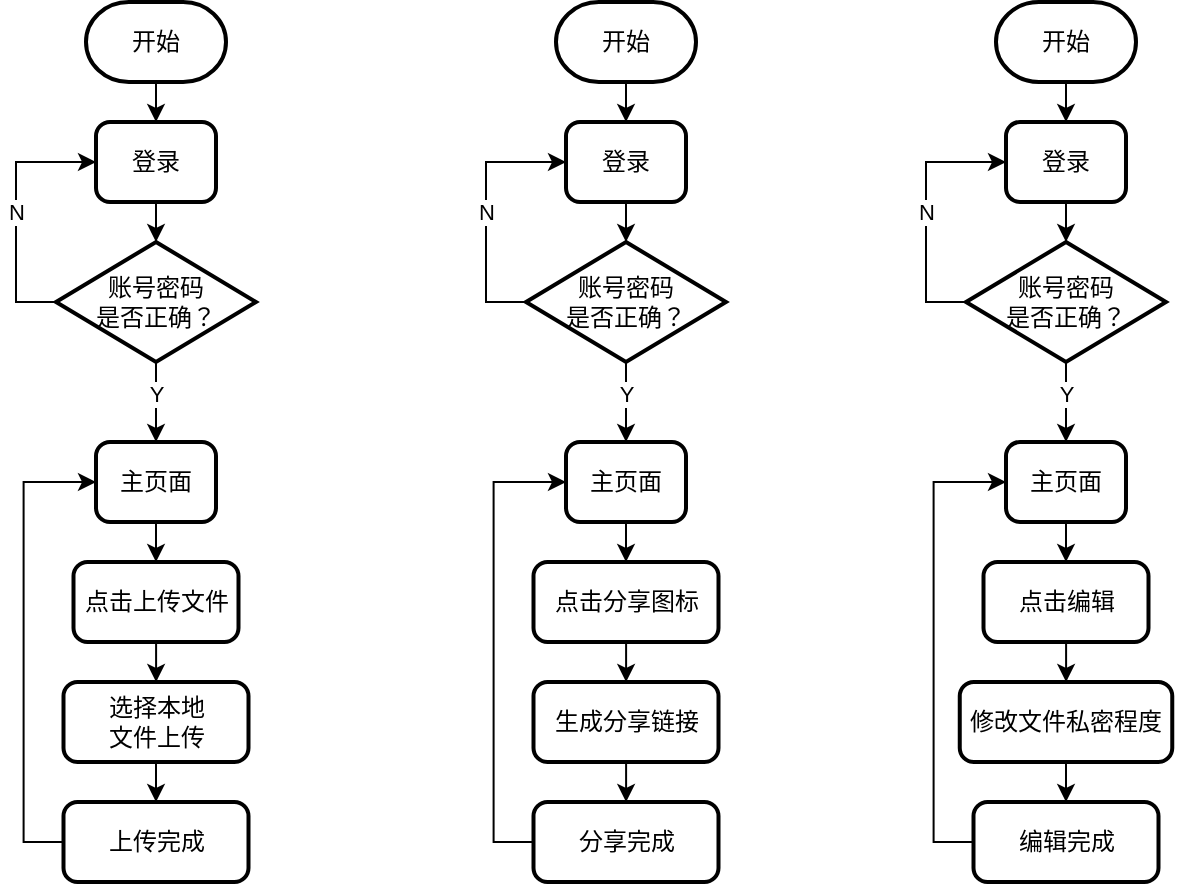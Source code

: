 <mxfile version="15.4.3" type="github">
  <diagram id="C5RBs43oDa-KdzZeNtuy" name="Page-1">
    <mxGraphModel dx="691" dy="471" grid="1" gridSize="10" guides="1" tooltips="1" connect="1" arrows="1" fold="1" page="1" pageScale="1" pageWidth="827" pageHeight="1169" math="0" shadow="0">
      <root>
        <mxCell id="WIyWlLk6GJQsqaUBKTNV-0" />
        <mxCell id="WIyWlLk6GJQsqaUBKTNV-1" parent="WIyWlLk6GJQsqaUBKTNV-0" />
        <mxCell id="cZjuI6zAztRCHfJ284af-0" style="edgeStyle=orthogonalEdgeStyle;rounded=0;orthogonalLoop=1;jettySize=auto;html=1;" edge="1" parent="WIyWlLk6GJQsqaUBKTNV-1" source="cZjuI6zAztRCHfJ284af-1" target="cZjuI6zAztRCHfJ284af-3">
          <mxGeometry relative="1" as="geometry" />
        </mxCell>
        <mxCell id="cZjuI6zAztRCHfJ284af-1" value="开始" style="strokeWidth=2;html=1;shape=mxgraph.flowchart.terminator;whiteSpace=wrap;strokeColor=#000000;shadow=0;" vertex="1" parent="WIyWlLk6GJQsqaUBKTNV-1">
          <mxGeometry x="240" y="160" width="70" height="40" as="geometry" />
        </mxCell>
        <mxCell id="cZjuI6zAztRCHfJ284af-2" style="edgeStyle=orthogonalEdgeStyle;rounded=0;orthogonalLoop=1;jettySize=auto;html=1;entryX=0.5;entryY=0;entryDx=0;entryDy=0;entryPerimeter=0;" edge="1" parent="WIyWlLk6GJQsqaUBKTNV-1" source="cZjuI6zAztRCHfJ284af-3" target="cZjuI6zAztRCHfJ284af-7">
          <mxGeometry relative="1" as="geometry" />
        </mxCell>
        <mxCell id="cZjuI6zAztRCHfJ284af-3" value="登录" style="rounded=1;whiteSpace=wrap;html=1;absoluteArcSize=1;arcSize=14;strokeWidth=2;shadow=0;" vertex="1" parent="WIyWlLk6GJQsqaUBKTNV-1">
          <mxGeometry x="245" y="220" width="60" height="40" as="geometry" />
        </mxCell>
        <mxCell id="cZjuI6zAztRCHfJ284af-4" style="edgeStyle=orthogonalEdgeStyle;rounded=0;orthogonalLoop=1;jettySize=auto;html=1;entryX=0.5;entryY=0;entryDx=0;entryDy=0;" edge="1" parent="WIyWlLk6GJQsqaUBKTNV-1" source="cZjuI6zAztRCHfJ284af-7" target="cZjuI6zAztRCHfJ284af-9">
          <mxGeometry relative="1" as="geometry" />
        </mxCell>
        <mxCell id="cZjuI6zAztRCHfJ284af-5" value="Y" style="edgeLabel;html=1;align=center;verticalAlign=middle;resizable=0;points=[];" vertex="1" connectable="0" parent="cZjuI6zAztRCHfJ284af-4">
          <mxGeometry x="-0.222" relative="1" as="geometry">
            <mxPoint as="offset" />
          </mxGeometry>
        </mxCell>
        <mxCell id="cZjuI6zAztRCHfJ284af-6" value="N" style="edgeStyle=orthogonalEdgeStyle;rounded=0;orthogonalLoop=1;jettySize=auto;html=1;entryX=0;entryY=0.5;entryDx=0;entryDy=0;exitX=0;exitY=0.5;exitDx=0;exitDy=0;exitPerimeter=0;" edge="1" parent="WIyWlLk6GJQsqaUBKTNV-1" source="cZjuI6zAztRCHfJ284af-7" target="cZjuI6zAztRCHfJ284af-3">
          <mxGeometry relative="1" as="geometry" />
        </mxCell>
        <mxCell id="cZjuI6zAztRCHfJ284af-7" value="账号密码&lt;br&gt;是否正确？" style="strokeWidth=2;html=1;shape=mxgraph.flowchart.decision;whiteSpace=wrap;shadow=0;" vertex="1" parent="WIyWlLk6GJQsqaUBKTNV-1">
          <mxGeometry x="225" y="280" width="100" height="60" as="geometry" />
        </mxCell>
        <mxCell id="cZjuI6zAztRCHfJ284af-8" style="edgeStyle=orthogonalEdgeStyle;rounded=0;orthogonalLoop=1;jettySize=auto;html=1;entryX=0.5;entryY=0;entryDx=0;entryDy=0;" edge="1" parent="WIyWlLk6GJQsqaUBKTNV-1" source="cZjuI6zAztRCHfJ284af-9" target="cZjuI6zAztRCHfJ284af-11">
          <mxGeometry relative="1" as="geometry" />
        </mxCell>
        <mxCell id="cZjuI6zAztRCHfJ284af-9" value="主页面" style="rounded=1;whiteSpace=wrap;html=1;absoluteArcSize=1;arcSize=14;strokeWidth=2;shadow=0;" vertex="1" parent="WIyWlLk6GJQsqaUBKTNV-1">
          <mxGeometry x="245" y="380" width="60" height="40" as="geometry" />
        </mxCell>
        <mxCell id="cZjuI6zAztRCHfJ284af-10" style="edgeStyle=orthogonalEdgeStyle;rounded=0;orthogonalLoop=1;jettySize=auto;html=1;" edge="1" parent="WIyWlLk6GJQsqaUBKTNV-1" source="cZjuI6zAztRCHfJ284af-11" target="cZjuI6zAztRCHfJ284af-13">
          <mxGeometry relative="1" as="geometry" />
        </mxCell>
        <mxCell id="cZjuI6zAztRCHfJ284af-11" value="点击上传文件" style="rounded=1;whiteSpace=wrap;html=1;absoluteArcSize=1;arcSize=14;strokeWidth=2;shadow=0;" vertex="1" parent="WIyWlLk6GJQsqaUBKTNV-1">
          <mxGeometry x="233.75" y="440" width="82.5" height="40" as="geometry" />
        </mxCell>
        <mxCell id="cZjuI6zAztRCHfJ284af-12" style="edgeStyle=orthogonalEdgeStyle;rounded=0;orthogonalLoop=1;jettySize=auto;html=1;exitX=0.5;exitY=1;exitDx=0;exitDy=0;entryX=0.5;entryY=0;entryDx=0;entryDy=0;" edge="1" parent="WIyWlLk6GJQsqaUBKTNV-1" source="cZjuI6zAztRCHfJ284af-13" target="cZjuI6zAztRCHfJ284af-15">
          <mxGeometry relative="1" as="geometry" />
        </mxCell>
        <mxCell id="cZjuI6zAztRCHfJ284af-13" value="选择本地&lt;br&gt;文件上传" style="rounded=1;whiteSpace=wrap;html=1;absoluteArcSize=1;arcSize=14;strokeWidth=2;shadow=0;" vertex="1" parent="WIyWlLk6GJQsqaUBKTNV-1">
          <mxGeometry x="228.75" y="500" width="92.5" height="40" as="geometry" />
        </mxCell>
        <mxCell id="cZjuI6zAztRCHfJ284af-14" style="edgeStyle=orthogonalEdgeStyle;rounded=0;orthogonalLoop=1;jettySize=auto;html=1;entryX=0;entryY=0.5;entryDx=0;entryDy=0;exitX=0;exitY=0.5;exitDx=0;exitDy=0;" edge="1" parent="WIyWlLk6GJQsqaUBKTNV-1" source="cZjuI6zAztRCHfJ284af-15" target="cZjuI6zAztRCHfJ284af-9">
          <mxGeometry relative="1" as="geometry" />
        </mxCell>
        <mxCell id="cZjuI6zAztRCHfJ284af-15" value="上传完成" style="rounded=1;whiteSpace=wrap;html=1;absoluteArcSize=1;arcSize=14;strokeWidth=2;shadow=0;" vertex="1" parent="WIyWlLk6GJQsqaUBKTNV-1">
          <mxGeometry x="228.75" y="560" width="92.5" height="40" as="geometry" />
        </mxCell>
        <mxCell id="cZjuI6zAztRCHfJ284af-16" style="edgeStyle=orthogonalEdgeStyle;rounded=0;orthogonalLoop=1;jettySize=auto;html=1;" edge="1" parent="WIyWlLk6GJQsqaUBKTNV-1" source="cZjuI6zAztRCHfJ284af-17" target="cZjuI6zAztRCHfJ284af-19">
          <mxGeometry relative="1" as="geometry" />
        </mxCell>
        <mxCell id="cZjuI6zAztRCHfJ284af-17" value="开始" style="strokeWidth=2;html=1;shape=mxgraph.flowchart.terminator;whiteSpace=wrap;strokeColor=#000000;shadow=0;" vertex="1" parent="WIyWlLk6GJQsqaUBKTNV-1">
          <mxGeometry x="475" y="160" width="70" height="40" as="geometry" />
        </mxCell>
        <mxCell id="cZjuI6zAztRCHfJ284af-18" style="edgeStyle=orthogonalEdgeStyle;rounded=0;orthogonalLoop=1;jettySize=auto;html=1;entryX=0.5;entryY=0;entryDx=0;entryDy=0;entryPerimeter=0;" edge="1" parent="WIyWlLk6GJQsqaUBKTNV-1" source="cZjuI6zAztRCHfJ284af-19" target="cZjuI6zAztRCHfJ284af-23">
          <mxGeometry relative="1" as="geometry" />
        </mxCell>
        <mxCell id="cZjuI6zAztRCHfJ284af-19" value="登录" style="rounded=1;whiteSpace=wrap;html=1;absoluteArcSize=1;arcSize=14;strokeWidth=2;shadow=0;" vertex="1" parent="WIyWlLk6GJQsqaUBKTNV-1">
          <mxGeometry x="480" y="220" width="60" height="40" as="geometry" />
        </mxCell>
        <mxCell id="cZjuI6zAztRCHfJ284af-20" style="edgeStyle=orthogonalEdgeStyle;rounded=0;orthogonalLoop=1;jettySize=auto;html=1;entryX=0.5;entryY=0;entryDx=0;entryDy=0;" edge="1" parent="WIyWlLk6GJQsqaUBKTNV-1" source="cZjuI6zAztRCHfJ284af-23" target="cZjuI6zAztRCHfJ284af-25">
          <mxGeometry relative="1" as="geometry" />
        </mxCell>
        <mxCell id="cZjuI6zAztRCHfJ284af-21" value="Y" style="edgeLabel;html=1;align=center;verticalAlign=middle;resizable=0;points=[];" vertex="1" connectable="0" parent="cZjuI6zAztRCHfJ284af-20">
          <mxGeometry x="-0.222" relative="1" as="geometry">
            <mxPoint as="offset" />
          </mxGeometry>
        </mxCell>
        <mxCell id="cZjuI6zAztRCHfJ284af-22" value="N" style="edgeStyle=orthogonalEdgeStyle;rounded=0;orthogonalLoop=1;jettySize=auto;html=1;entryX=0;entryY=0.5;entryDx=0;entryDy=0;exitX=0;exitY=0.5;exitDx=0;exitDy=0;exitPerimeter=0;" edge="1" parent="WIyWlLk6GJQsqaUBKTNV-1" source="cZjuI6zAztRCHfJ284af-23" target="cZjuI6zAztRCHfJ284af-19">
          <mxGeometry relative="1" as="geometry" />
        </mxCell>
        <mxCell id="cZjuI6zAztRCHfJ284af-23" value="账号密码&lt;br&gt;是否正确？" style="strokeWidth=2;html=1;shape=mxgraph.flowchart.decision;whiteSpace=wrap;shadow=0;" vertex="1" parent="WIyWlLk6GJQsqaUBKTNV-1">
          <mxGeometry x="460" y="280" width="100" height="60" as="geometry" />
        </mxCell>
        <mxCell id="cZjuI6zAztRCHfJ284af-25" value="主页面" style="rounded=1;whiteSpace=wrap;html=1;absoluteArcSize=1;arcSize=14;strokeWidth=2;shadow=0;" vertex="1" parent="WIyWlLk6GJQsqaUBKTNV-1">
          <mxGeometry x="480" y="380" width="60" height="40" as="geometry" />
        </mxCell>
        <mxCell id="cZjuI6zAztRCHfJ284af-26" style="edgeStyle=orthogonalEdgeStyle;rounded=0;orthogonalLoop=1;jettySize=auto;html=1;exitX=0.5;exitY=1;exitDx=0;exitDy=0;" edge="1" parent="WIyWlLk6GJQsqaUBKTNV-1" source="cZjuI6zAztRCHfJ284af-25" target="cZjuI6zAztRCHfJ284af-29">
          <mxGeometry relative="1" as="geometry">
            <mxPoint x="510.1" y="480" as="sourcePoint" />
          </mxGeometry>
        </mxCell>
        <mxCell id="cZjuI6zAztRCHfJ284af-52" style="edgeStyle=orthogonalEdgeStyle;rounded=0;orthogonalLoop=1;jettySize=auto;html=1;entryX=0.5;entryY=0;entryDx=0;entryDy=0;" edge="1" parent="WIyWlLk6GJQsqaUBKTNV-1" source="cZjuI6zAztRCHfJ284af-29" target="cZjuI6zAztRCHfJ284af-48">
          <mxGeometry relative="1" as="geometry" />
        </mxCell>
        <mxCell id="cZjuI6zAztRCHfJ284af-29" value="点击分享图标" style="rounded=1;whiteSpace=wrap;html=1;absoluteArcSize=1;arcSize=14;strokeWidth=2;shadow=0;" vertex="1" parent="WIyWlLk6GJQsqaUBKTNV-1">
          <mxGeometry x="463.75" y="440" width="92.5" height="40" as="geometry" />
        </mxCell>
        <mxCell id="cZjuI6zAztRCHfJ284af-30" style="edgeStyle=orthogonalEdgeStyle;rounded=0;orthogonalLoop=1;jettySize=auto;html=1;entryX=0;entryY=0.5;entryDx=0;entryDy=0;exitX=0;exitY=0.5;exitDx=0;exitDy=0;" edge="1" parent="WIyWlLk6GJQsqaUBKTNV-1" source="cZjuI6zAztRCHfJ284af-31" target="cZjuI6zAztRCHfJ284af-25">
          <mxGeometry relative="1" as="geometry" />
        </mxCell>
        <mxCell id="cZjuI6zAztRCHfJ284af-31" value="分享完成" style="rounded=1;whiteSpace=wrap;html=1;absoluteArcSize=1;arcSize=14;strokeWidth=2;shadow=0;" vertex="1" parent="WIyWlLk6GJQsqaUBKTNV-1">
          <mxGeometry x="463.75" y="560" width="92.5" height="40" as="geometry" />
        </mxCell>
        <mxCell id="cZjuI6zAztRCHfJ284af-32" style="edgeStyle=orthogonalEdgeStyle;rounded=0;orthogonalLoop=1;jettySize=auto;html=1;" edge="1" parent="WIyWlLk6GJQsqaUBKTNV-1" source="cZjuI6zAztRCHfJ284af-33" target="cZjuI6zAztRCHfJ284af-35">
          <mxGeometry relative="1" as="geometry" />
        </mxCell>
        <mxCell id="cZjuI6zAztRCHfJ284af-33" value="开始" style="strokeWidth=2;html=1;shape=mxgraph.flowchart.terminator;whiteSpace=wrap;strokeColor=#000000;shadow=0;" vertex="1" parent="WIyWlLk6GJQsqaUBKTNV-1">
          <mxGeometry x="695" y="160" width="70" height="40" as="geometry" />
        </mxCell>
        <mxCell id="cZjuI6zAztRCHfJ284af-34" style="edgeStyle=orthogonalEdgeStyle;rounded=0;orthogonalLoop=1;jettySize=auto;html=1;entryX=0.5;entryY=0;entryDx=0;entryDy=0;entryPerimeter=0;" edge="1" parent="WIyWlLk6GJQsqaUBKTNV-1" source="cZjuI6zAztRCHfJ284af-35" target="cZjuI6zAztRCHfJ284af-39">
          <mxGeometry relative="1" as="geometry" />
        </mxCell>
        <mxCell id="cZjuI6zAztRCHfJ284af-35" value="登录" style="rounded=1;whiteSpace=wrap;html=1;absoluteArcSize=1;arcSize=14;strokeWidth=2;shadow=0;" vertex="1" parent="WIyWlLk6GJQsqaUBKTNV-1">
          <mxGeometry x="700" y="220" width="60" height="40" as="geometry" />
        </mxCell>
        <mxCell id="cZjuI6zAztRCHfJ284af-36" style="edgeStyle=orthogonalEdgeStyle;rounded=0;orthogonalLoop=1;jettySize=auto;html=1;entryX=0.5;entryY=0;entryDx=0;entryDy=0;" edge="1" parent="WIyWlLk6GJQsqaUBKTNV-1" source="cZjuI6zAztRCHfJ284af-39" target="cZjuI6zAztRCHfJ284af-41">
          <mxGeometry relative="1" as="geometry" />
        </mxCell>
        <mxCell id="cZjuI6zAztRCHfJ284af-37" value="Y" style="edgeLabel;html=1;align=center;verticalAlign=middle;resizable=0;points=[];" vertex="1" connectable="0" parent="cZjuI6zAztRCHfJ284af-36">
          <mxGeometry x="-0.222" relative="1" as="geometry">
            <mxPoint as="offset" />
          </mxGeometry>
        </mxCell>
        <mxCell id="cZjuI6zAztRCHfJ284af-38" value="N" style="edgeStyle=orthogonalEdgeStyle;rounded=0;orthogonalLoop=1;jettySize=auto;html=1;entryX=0;entryY=0.5;entryDx=0;entryDy=0;exitX=0;exitY=0.5;exitDx=0;exitDy=0;exitPerimeter=0;" edge="1" parent="WIyWlLk6GJQsqaUBKTNV-1" source="cZjuI6zAztRCHfJ284af-39" target="cZjuI6zAztRCHfJ284af-35">
          <mxGeometry relative="1" as="geometry" />
        </mxCell>
        <mxCell id="cZjuI6zAztRCHfJ284af-39" value="账号密码&lt;br&gt;是否正确？" style="strokeWidth=2;html=1;shape=mxgraph.flowchart.decision;whiteSpace=wrap;shadow=0;" vertex="1" parent="WIyWlLk6GJQsqaUBKTNV-1">
          <mxGeometry x="680" y="280" width="100" height="60" as="geometry" />
        </mxCell>
        <mxCell id="cZjuI6zAztRCHfJ284af-40" style="edgeStyle=orthogonalEdgeStyle;rounded=0;orthogonalLoop=1;jettySize=auto;html=1;entryX=0.5;entryY=0;entryDx=0;entryDy=0;" edge="1" parent="WIyWlLk6GJQsqaUBKTNV-1" source="cZjuI6zAztRCHfJ284af-41" target="cZjuI6zAztRCHfJ284af-43">
          <mxGeometry relative="1" as="geometry" />
        </mxCell>
        <mxCell id="cZjuI6zAztRCHfJ284af-41" value="主页面" style="rounded=1;whiteSpace=wrap;html=1;absoluteArcSize=1;arcSize=14;strokeWidth=2;shadow=0;" vertex="1" parent="WIyWlLk6GJQsqaUBKTNV-1">
          <mxGeometry x="700" y="380" width="60" height="40" as="geometry" />
        </mxCell>
        <mxCell id="cZjuI6zAztRCHfJ284af-42" style="edgeStyle=orthogonalEdgeStyle;rounded=0;orthogonalLoop=1;jettySize=auto;html=1;" edge="1" parent="WIyWlLk6GJQsqaUBKTNV-1" source="cZjuI6zAztRCHfJ284af-43" target="cZjuI6zAztRCHfJ284af-45">
          <mxGeometry relative="1" as="geometry" />
        </mxCell>
        <mxCell id="cZjuI6zAztRCHfJ284af-43" value="点击编辑" style="rounded=1;whiteSpace=wrap;html=1;absoluteArcSize=1;arcSize=14;strokeWidth=2;shadow=0;" vertex="1" parent="WIyWlLk6GJQsqaUBKTNV-1">
          <mxGeometry x="688.75" y="440" width="82.5" height="40" as="geometry" />
        </mxCell>
        <mxCell id="cZjuI6zAztRCHfJ284af-44" style="edgeStyle=orthogonalEdgeStyle;rounded=0;orthogonalLoop=1;jettySize=auto;html=1;exitX=0.5;exitY=1;exitDx=0;exitDy=0;entryX=0.5;entryY=0;entryDx=0;entryDy=0;" edge="1" parent="WIyWlLk6GJQsqaUBKTNV-1" source="cZjuI6zAztRCHfJ284af-45" target="cZjuI6zAztRCHfJ284af-47">
          <mxGeometry relative="1" as="geometry" />
        </mxCell>
        <mxCell id="cZjuI6zAztRCHfJ284af-45" value="修改文件私密程度" style="rounded=1;whiteSpace=wrap;html=1;absoluteArcSize=1;arcSize=14;strokeWidth=2;shadow=0;" vertex="1" parent="WIyWlLk6GJQsqaUBKTNV-1">
          <mxGeometry x="676.88" y="500" width="106.25" height="40" as="geometry" />
        </mxCell>
        <mxCell id="cZjuI6zAztRCHfJ284af-46" style="edgeStyle=orthogonalEdgeStyle;rounded=0;orthogonalLoop=1;jettySize=auto;html=1;entryX=0;entryY=0.5;entryDx=0;entryDy=0;exitX=0;exitY=0.5;exitDx=0;exitDy=0;" edge="1" parent="WIyWlLk6GJQsqaUBKTNV-1" source="cZjuI6zAztRCHfJ284af-47" target="cZjuI6zAztRCHfJ284af-41">
          <mxGeometry relative="1" as="geometry" />
        </mxCell>
        <mxCell id="cZjuI6zAztRCHfJ284af-47" value="编辑完成" style="rounded=1;whiteSpace=wrap;html=1;absoluteArcSize=1;arcSize=14;strokeWidth=2;shadow=0;" vertex="1" parent="WIyWlLk6GJQsqaUBKTNV-1">
          <mxGeometry x="683.75" y="560" width="92.5" height="40" as="geometry" />
        </mxCell>
        <mxCell id="cZjuI6zAztRCHfJ284af-53" style="edgeStyle=orthogonalEdgeStyle;rounded=0;orthogonalLoop=1;jettySize=auto;html=1;entryX=0.5;entryY=0;entryDx=0;entryDy=0;" edge="1" parent="WIyWlLk6GJQsqaUBKTNV-1" source="cZjuI6zAztRCHfJ284af-48" target="cZjuI6zAztRCHfJ284af-31">
          <mxGeometry relative="1" as="geometry" />
        </mxCell>
        <mxCell id="cZjuI6zAztRCHfJ284af-48" value="生成分享链接" style="rounded=1;whiteSpace=wrap;html=1;absoluteArcSize=1;arcSize=14;strokeWidth=2;shadow=0;" vertex="1" parent="WIyWlLk6GJQsqaUBKTNV-1">
          <mxGeometry x="463.75" y="500" width="92.5" height="40" as="geometry" />
        </mxCell>
      </root>
    </mxGraphModel>
  </diagram>
</mxfile>
